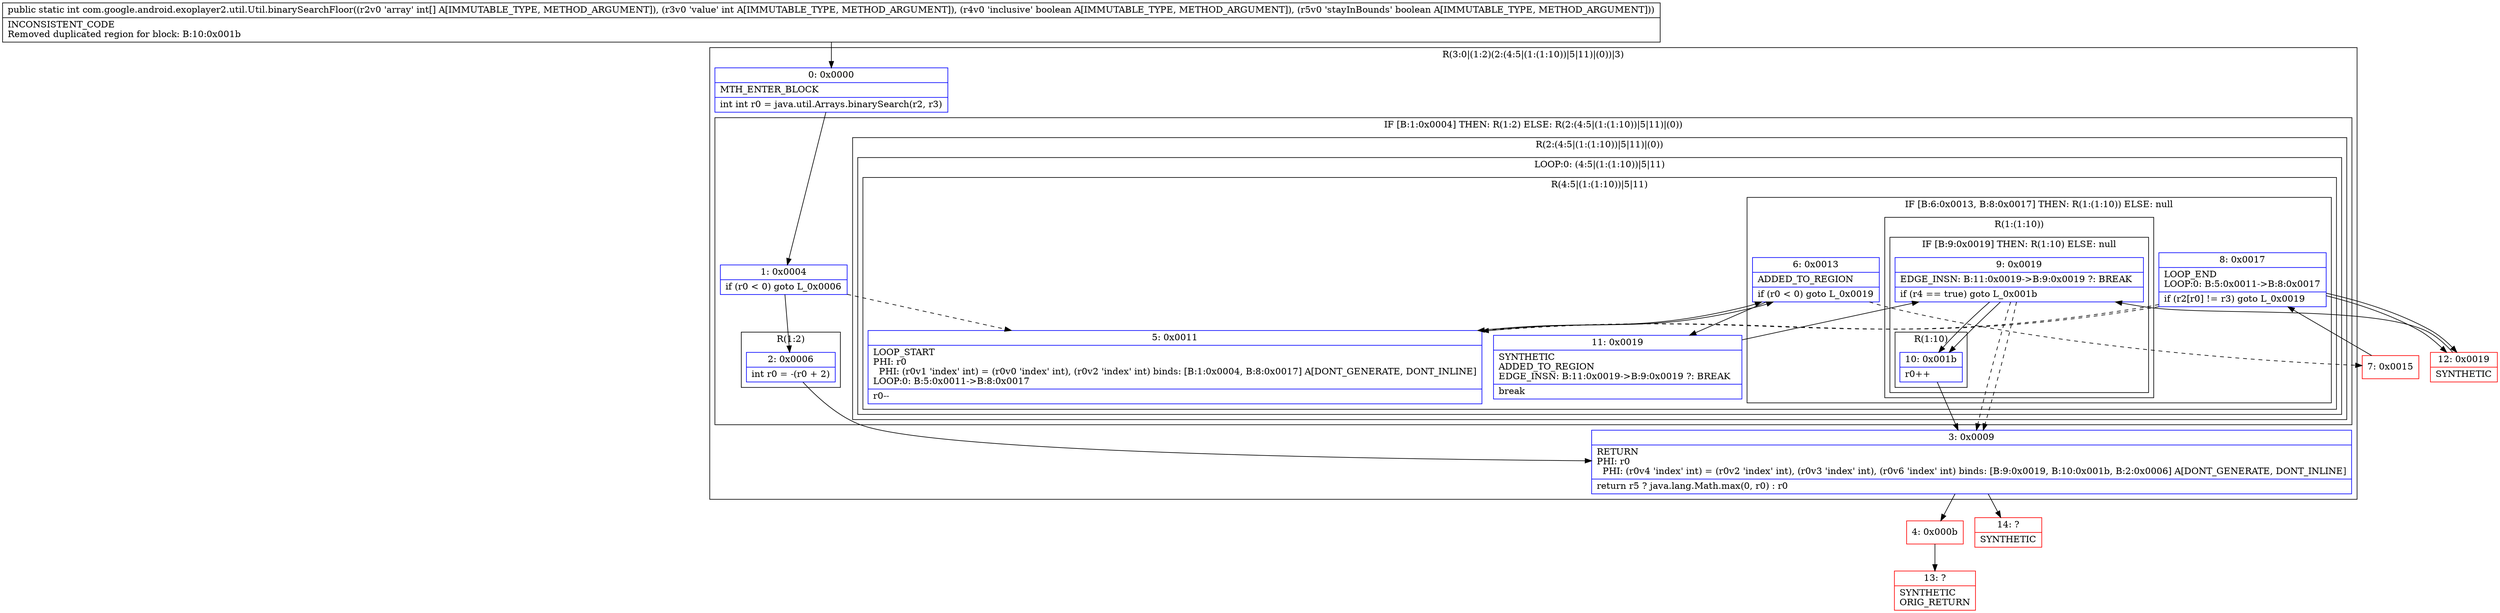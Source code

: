 digraph "CFG forcom.google.android.exoplayer2.util.Util.binarySearchFloor([IIZZ)I" {
subgraph cluster_Region_519669132 {
label = "R(3:0|(1:2)(2:(4:5|(1:(1:10))|5|11)|(0))|3)";
node [shape=record,color=blue];
Node_0 [shape=record,label="{0\:\ 0x0000|MTH_ENTER_BLOCK\l|int int r0 = java.util.Arrays.binarySearch(r2, r3)\l}"];
subgraph cluster_IfRegion_1175917544 {
label = "IF [B:1:0x0004] THEN: R(1:2) ELSE: R(2:(4:5|(1:(1:10))|5|11)|(0))";
node [shape=record,color=blue];
Node_1 [shape=record,label="{1\:\ 0x0004|if (r0 \< 0) goto L_0x0006\l}"];
subgraph cluster_Region_344994067 {
label = "R(1:2)";
node [shape=record,color=blue];
Node_2 [shape=record,label="{2\:\ 0x0006|int r0 = \-(r0 + 2)\l}"];
}
subgraph cluster_Region_761230203 {
label = "R(2:(4:5|(1:(1:10))|5|11)|(0))";
node [shape=record,color=blue];
subgraph cluster_LoopRegion_349227193 {
label = "LOOP:0: (4:5|(1:(1:10))|5|11)";
node [shape=record,color=blue];
Node_8 [shape=record,label="{8\:\ 0x0017|LOOP_END\lLOOP:0: B:5:0x0011\-\>B:8:0x0017\l|if (r2[r0] != r3) goto L_0x0019\l}"];
subgraph cluster_Region_1231257285 {
label = "R(4:5|(1:(1:10))|5|11)";
node [shape=record,color=blue];
Node_5 [shape=record,label="{5\:\ 0x0011|LOOP_START\lPHI: r0 \l  PHI: (r0v1 'index' int) = (r0v0 'index' int), (r0v2 'index' int) binds: [B:1:0x0004, B:8:0x0017] A[DONT_GENERATE, DONT_INLINE]\lLOOP:0: B:5:0x0011\-\>B:8:0x0017\l|r0\-\-\l}"];
subgraph cluster_IfRegion_74279875 {
label = "IF [B:6:0x0013, B:8:0x0017] THEN: R(1:(1:10)) ELSE: null";
node [shape=record,color=blue];
Node_6 [shape=record,label="{6\:\ 0x0013|ADDED_TO_REGION\l|if (r0 \< 0) goto L_0x0019\l}"];
Node_8 [shape=record,label="{8\:\ 0x0017|LOOP_END\lLOOP:0: B:5:0x0011\-\>B:8:0x0017\l|if (r2[r0] != r3) goto L_0x0019\l}"];
subgraph cluster_Region_2072923957 {
label = "R(1:(1:10))";
node [shape=record,color=blue];
subgraph cluster_IfRegion_390547616 {
label = "IF [B:9:0x0019] THEN: R(1:10) ELSE: null";
node [shape=record,color=blue];
Node_9 [shape=record,label="{9\:\ 0x0019|EDGE_INSN: B:11:0x0019\-\>B:9:0x0019 ?: BREAK  \l|if (r4 == true) goto L_0x001b\l}"];
subgraph cluster_Region_1674476668 {
label = "R(1:10)";
node [shape=record,color=blue];
Node_10 [shape=record,label="{10\:\ 0x001b|r0++\l}"];
}
}
}
}
Node_5 [shape=record,label="{5\:\ 0x0011|LOOP_START\lPHI: r0 \l  PHI: (r0v1 'index' int) = (r0v0 'index' int), (r0v2 'index' int) binds: [B:1:0x0004, B:8:0x0017] A[DONT_GENERATE, DONT_INLINE]\lLOOP:0: B:5:0x0011\-\>B:8:0x0017\l|r0\-\-\l}"];
Node_11 [shape=record,label="{11\:\ 0x0019|SYNTHETIC\lADDED_TO_REGION\lEDGE_INSN: B:11:0x0019\-\>B:9:0x0019 ?: BREAK  \l|break\l}"];
}
}
subgraph cluster_IfRegion_1886657444 {
label = "IF [B:9:0x0019] THEN: R(0) ELSE: null";
node [shape=record,color=blue];
Node_9 [shape=record,label="{9\:\ 0x0019|EDGE_INSN: B:11:0x0019\-\>B:9:0x0019 ?: BREAK  \l|if (r4 == true) goto L_0x001b\l}"];
subgraph cluster_Region_644246138 {
label = "R(0)";
node [shape=record,color=blue];
}
}
}
}
Node_3 [shape=record,label="{3\:\ 0x0009|RETURN\lPHI: r0 \l  PHI: (r0v4 'index' int) = (r0v2 'index' int), (r0v3 'index' int), (r0v6 'index' int) binds: [B:9:0x0019, B:10:0x001b, B:2:0x0006] A[DONT_GENERATE, DONT_INLINE]\l|return r5 ? java.lang.Math.max(0, r0) : r0\l}"];
}
Node_4 [shape=record,color=red,label="{4\:\ 0x000b}"];
Node_7 [shape=record,color=red,label="{7\:\ 0x0015}"];
Node_12 [shape=record,color=red,label="{12\:\ 0x0019|SYNTHETIC\l}"];
Node_13 [shape=record,color=red,label="{13\:\ ?|SYNTHETIC\lORIG_RETURN\l}"];
Node_14 [shape=record,color=red,label="{14\:\ ?|SYNTHETIC\l}"];
MethodNode[shape=record,label="{public static int com.google.android.exoplayer2.util.Util.binarySearchFloor((r2v0 'array' int[] A[IMMUTABLE_TYPE, METHOD_ARGUMENT]), (r3v0 'value' int A[IMMUTABLE_TYPE, METHOD_ARGUMENT]), (r4v0 'inclusive' boolean A[IMMUTABLE_TYPE, METHOD_ARGUMENT]), (r5v0 'stayInBounds' boolean A[IMMUTABLE_TYPE, METHOD_ARGUMENT]))  | INCONSISTENT_CODE\lRemoved duplicated region for block: B:10:0x001b \l}"];
MethodNode -> Node_0;
Node_0 -> Node_1;
Node_1 -> Node_2;
Node_1 -> Node_5[style=dashed];
Node_2 -> Node_3;
Node_8 -> Node_5[style=dashed];
Node_8 -> Node_12;
Node_5 -> Node_6;
Node_6 -> Node_7[style=dashed];
Node_6 -> Node_11;
Node_8 -> Node_5[style=dashed];
Node_8 -> Node_12;
Node_9 -> Node_3[style=dashed];
Node_9 -> Node_10;
Node_10 -> Node_3;
Node_5 -> Node_6;
Node_11 -> Node_9;
Node_9 -> Node_3[style=dashed];
Node_9 -> Node_10;
Node_3 -> Node_4;
Node_3 -> Node_14;
Node_4 -> Node_13;
Node_7 -> Node_8;
Node_12 -> Node_9;
}

